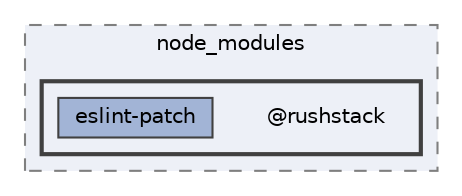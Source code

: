 digraph "pkiclassroomrescheduler/src/main/frontend/node_modules/@rushstack"
{
 // LATEX_PDF_SIZE
  bgcolor="transparent";
  edge [fontname=Helvetica,fontsize=10,labelfontname=Helvetica,labelfontsize=10];
  node [fontname=Helvetica,fontsize=10,shape=box,height=0.2,width=0.4];
  compound=true
  subgraph clusterdir_72953eda66ccb3a2722c28e1c3e6c23b {
    graph [ bgcolor="#edf0f7", pencolor="grey50", label="node_modules", fontname=Helvetica,fontsize=10 style="filled,dashed", URL="dir_72953eda66ccb3a2722c28e1c3e6c23b.html",tooltip=""]
  subgraph clusterdir_2584de9aa277b95f4615649667d4887f {
    graph [ bgcolor="#edf0f7", pencolor="grey25", label="", fontname=Helvetica,fontsize=10 style="filled,bold", URL="dir_2584de9aa277b95f4615649667d4887f.html",tooltip=""]
    dir_2584de9aa277b95f4615649667d4887f [shape=plaintext, label="@rushstack"];
  dir_25af4883296aee2c2d4151c636634d8d [label="eslint-patch", fillcolor="#a2b4d6", color="grey25", style="filled", URL="dir_25af4883296aee2c2d4151c636634d8d.html",tooltip=""];
  }
  }
}
